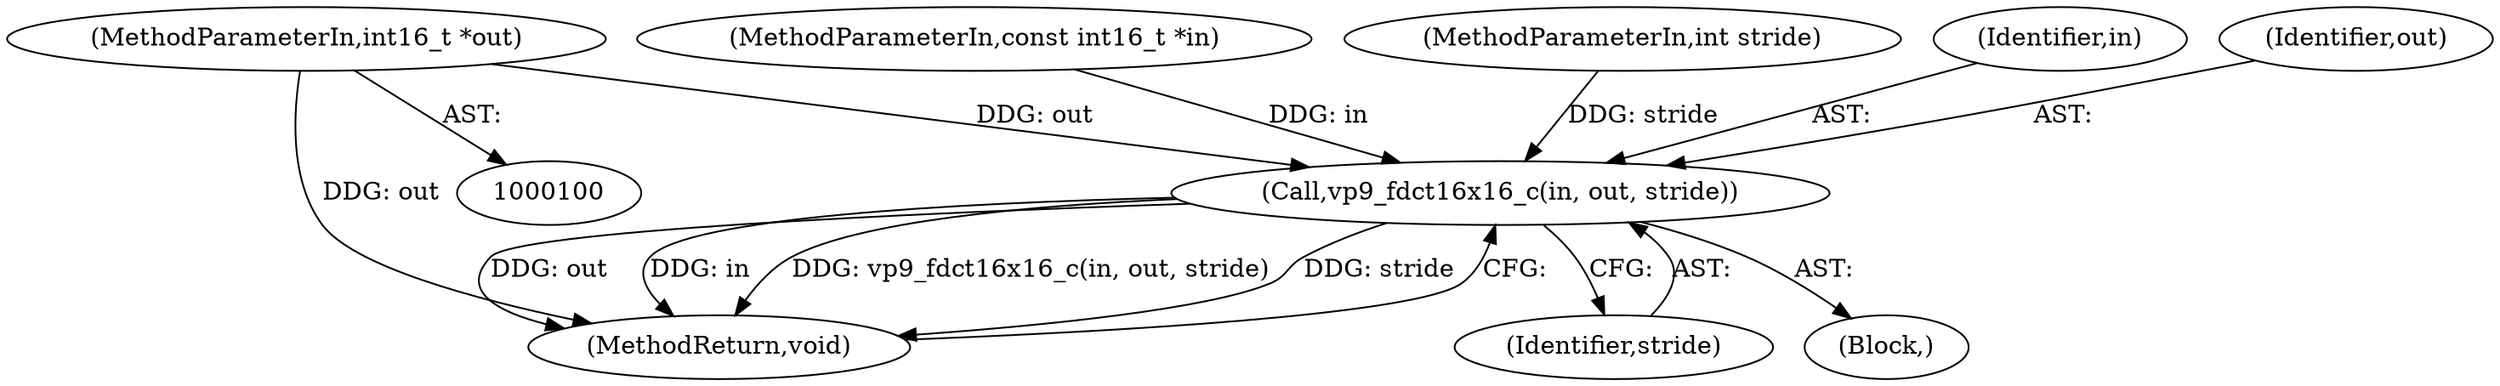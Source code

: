 digraph "1_Android_5a9753fca56f0eeb9f61e342b2fccffc364f9426_54@pointer" {
"1000102" [label="(MethodParameterIn,int16_t *out)"];
"1000106" [label="(Call,vp9_fdct16x16_c(in, out, stride))"];
"1000105" [label="(Block,)"];
"1000110" [label="(MethodReturn,void)"];
"1000101" [label="(MethodParameterIn,const int16_t *in)"];
"1000102" [label="(MethodParameterIn,int16_t *out)"];
"1000103" [label="(MethodParameterIn,int stride)"];
"1000109" [label="(Identifier,stride)"];
"1000107" [label="(Identifier,in)"];
"1000106" [label="(Call,vp9_fdct16x16_c(in, out, stride))"];
"1000108" [label="(Identifier,out)"];
"1000102" -> "1000100"  [label="AST: "];
"1000102" -> "1000110"  [label="DDG: out"];
"1000102" -> "1000106"  [label="DDG: out"];
"1000106" -> "1000105"  [label="AST: "];
"1000106" -> "1000109"  [label="CFG: "];
"1000107" -> "1000106"  [label="AST: "];
"1000108" -> "1000106"  [label="AST: "];
"1000109" -> "1000106"  [label="AST: "];
"1000110" -> "1000106"  [label="CFG: "];
"1000106" -> "1000110"  [label="DDG: out"];
"1000106" -> "1000110"  [label="DDG: in"];
"1000106" -> "1000110"  [label="DDG: vp9_fdct16x16_c(in, out, stride)"];
"1000106" -> "1000110"  [label="DDG: stride"];
"1000101" -> "1000106"  [label="DDG: in"];
"1000103" -> "1000106"  [label="DDG: stride"];
}
